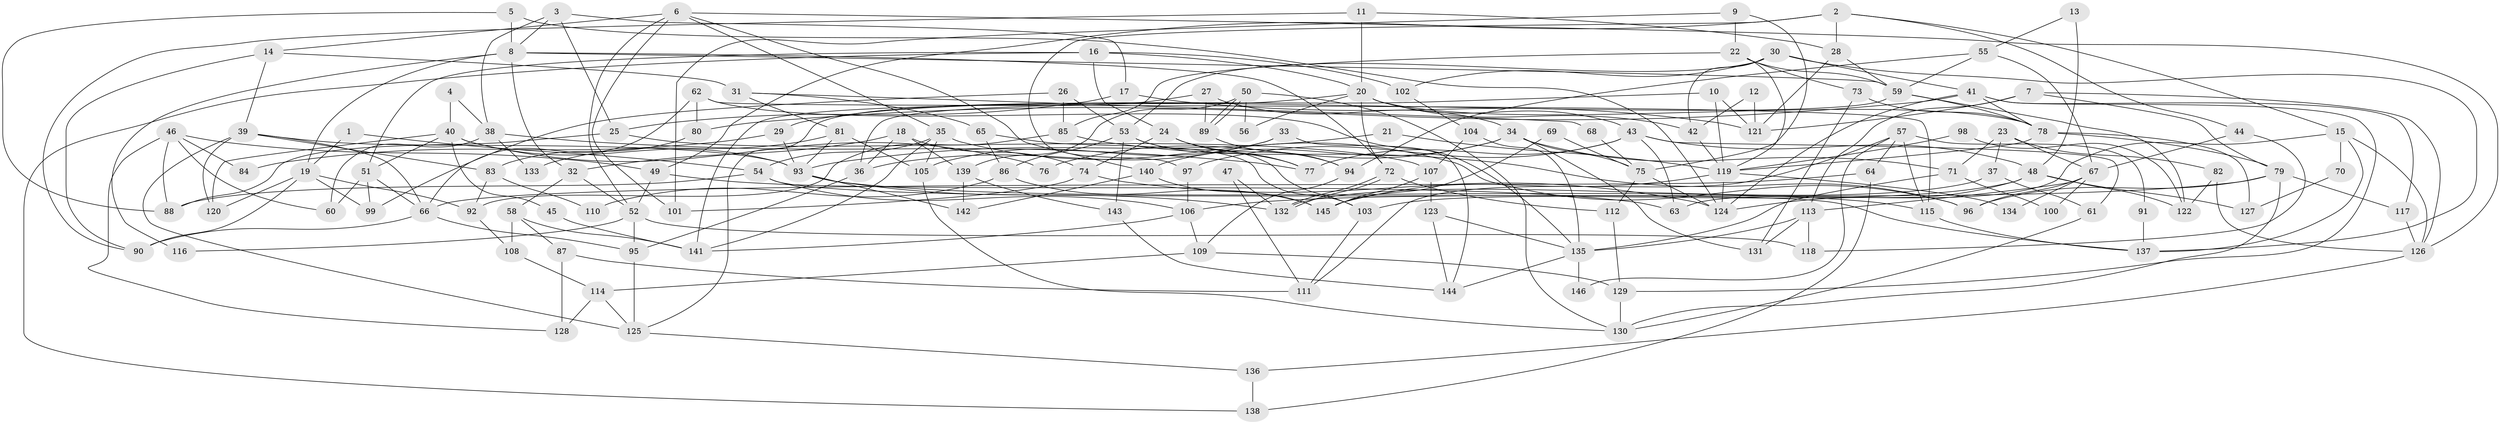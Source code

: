 // Generated by graph-tools (version 1.1) at 2025/51/03/09/25 04:51:22]
// undirected, 146 vertices, 292 edges
graph export_dot {
graph [start="1"]
  node [color=gray90,style=filled];
  1;
  2;
  3;
  4;
  5;
  6;
  7;
  8;
  9;
  10;
  11;
  12;
  13;
  14;
  15;
  16;
  17;
  18;
  19;
  20;
  21;
  22;
  23;
  24;
  25;
  26;
  27;
  28;
  29;
  30;
  31;
  32;
  33;
  34;
  35;
  36;
  37;
  38;
  39;
  40;
  41;
  42;
  43;
  44;
  45;
  46;
  47;
  48;
  49;
  50;
  51;
  52;
  53;
  54;
  55;
  56;
  57;
  58;
  59;
  60;
  61;
  62;
  63;
  64;
  65;
  66;
  67;
  68;
  69;
  70;
  71;
  72;
  73;
  74;
  75;
  76;
  77;
  78;
  79;
  80;
  81;
  82;
  83;
  84;
  85;
  86;
  87;
  88;
  89;
  90;
  91;
  92;
  93;
  94;
  95;
  96;
  97;
  98;
  99;
  100;
  101;
  102;
  103;
  104;
  105;
  106;
  107;
  108;
  109;
  110;
  111;
  112;
  113;
  114;
  115;
  116;
  117;
  118;
  119;
  120;
  121;
  122;
  123;
  124;
  125;
  126;
  127;
  128;
  129;
  130;
  131;
  132;
  133;
  134;
  135;
  136;
  137;
  138;
  139;
  140;
  141;
  142;
  143;
  144;
  145;
  146;
  1 -- 19;
  1 -- 54;
  2 -- 97;
  2 -- 49;
  2 -- 15;
  2 -- 28;
  2 -- 44;
  3 -- 8;
  3 -- 25;
  3 -- 17;
  3 -- 38;
  4 -- 40;
  4 -- 38;
  5 -- 8;
  5 -- 124;
  5 -- 88;
  6 -- 126;
  6 -- 14;
  6 -- 35;
  6 -- 52;
  6 -- 101;
  6 -- 140;
  7 -- 126;
  7 -- 79;
  7 -- 113;
  7 -- 121;
  8 -- 59;
  8 -- 19;
  8 -- 32;
  8 -- 72;
  8 -- 116;
  9 -- 22;
  9 -- 75;
  9 -- 101;
  10 -- 121;
  10 -- 119;
  10 -- 29;
  11 -- 90;
  11 -- 20;
  11 -- 28;
  12 -- 42;
  12 -- 121;
  13 -- 48;
  13 -- 55;
  14 -- 39;
  14 -- 90;
  14 -- 31;
  15 -- 63;
  15 -- 70;
  15 -- 126;
  15 -- 137;
  16 -- 51;
  16 -- 24;
  16 -- 20;
  16 -- 102;
  16 -- 138;
  17 -- 121;
  17 -- 25;
  18 -- 32;
  18 -- 74;
  18 -- 36;
  18 -- 139;
  19 -- 120;
  19 -- 92;
  19 -- 90;
  19 -- 99;
  20 -- 72;
  20 -- 42;
  20 -- 43;
  20 -- 56;
  20 -- 78;
  20 -- 141;
  21 -- 119;
  21 -- 93;
  22 -- 119;
  22 -- 59;
  22 -- 73;
  22 -- 85;
  23 -- 71;
  23 -- 82;
  23 -- 37;
  23 -- 67;
  24 -- 94;
  24 -- 77;
  24 -- 74;
  25 -- 88;
  25 -- 107;
  26 -- 85;
  26 -- 53;
  26 -- 99;
  27 -- 36;
  27 -- 34;
  27 -- 89;
  28 -- 59;
  28 -- 121;
  29 -- 93;
  29 -- 84;
  30 -- 41;
  30 -- 137;
  30 -- 42;
  30 -- 53;
  30 -- 102;
  31 -- 81;
  31 -- 65;
  31 -- 68;
  32 -- 52;
  32 -- 58;
  33 -- 144;
  33 -- 105;
  33 -- 36;
  34 -- 140;
  34 -- 131;
  34 -- 71;
  34 -- 75;
  34 -- 76;
  35 -- 54;
  35 -- 96;
  35 -- 105;
  35 -- 141;
  36 -- 95;
  37 -- 132;
  37 -- 61;
  38 -- 77;
  38 -- 60;
  38 -- 133;
  39 -- 66;
  39 -- 125;
  39 -- 83;
  39 -- 93;
  39 -- 120;
  40 -- 93;
  40 -- 51;
  40 -- 45;
  40 -- 76;
  40 -- 120;
  41 -- 129;
  41 -- 78;
  41 -- 80;
  41 -- 117;
  41 -- 124;
  42 -- 119;
  43 -- 61;
  43 -- 48;
  43 -- 63;
  43 -- 77;
  43 -- 97;
  44 -- 67;
  44 -- 118;
  45 -- 141;
  46 -- 60;
  46 -- 88;
  46 -- 49;
  46 -- 84;
  46 -- 128;
  47 -- 111;
  47 -- 132;
  48 -- 124;
  48 -- 103;
  48 -- 122;
  48 -- 127;
  49 -- 52;
  49 -- 63;
  50 -- 130;
  50 -- 89;
  50 -- 89;
  50 -- 56;
  50 -- 139;
  51 -- 66;
  51 -- 99;
  51 -- 60;
  52 -- 118;
  52 -- 95;
  52 -- 116;
  53 -- 103;
  53 -- 77;
  53 -- 86;
  53 -- 143;
  54 -- 137;
  54 -- 106;
  54 -- 88;
  55 -- 94;
  55 -- 59;
  55 -- 67;
  57 -- 115;
  57 -- 111;
  57 -- 64;
  57 -- 91;
  57 -- 146;
  58 -- 141;
  58 -- 87;
  58 -- 108;
  59 -- 78;
  59 -- 122;
  59 -- 125;
  61 -- 130;
  62 -- 135;
  62 -- 66;
  62 -- 80;
  62 -- 115;
  64 -- 138;
  64 -- 66;
  65 -- 86;
  65 -- 103;
  66 -- 95;
  66 -- 90;
  67 -- 96;
  67 -- 100;
  67 -- 113;
  67 -- 134;
  68 -- 75;
  69 -- 75;
  69 -- 145;
  70 -- 127;
  71 -- 135;
  71 -- 100;
  72 -- 132;
  72 -- 132;
  72 -- 112;
  73 -- 78;
  73 -- 131;
  74 -- 101;
  74 -- 124;
  75 -- 124;
  75 -- 112;
  78 -- 119;
  78 -- 79;
  78 -- 127;
  79 -- 96;
  79 -- 106;
  79 -- 117;
  79 -- 130;
  80 -- 83;
  81 -- 105;
  81 -- 93;
  81 -- 133;
  82 -- 126;
  82 -- 122;
  83 -- 92;
  83 -- 110;
  85 -- 96;
  85 -- 92;
  86 -- 145;
  86 -- 110;
  87 -- 128;
  87 -- 111;
  89 -- 94;
  91 -- 137;
  92 -- 108;
  93 -- 142;
  93 -- 115;
  93 -- 132;
  94 -- 109;
  95 -- 125;
  97 -- 106;
  98 -- 119;
  98 -- 122;
  102 -- 104;
  103 -- 111;
  104 -- 135;
  104 -- 107;
  105 -- 130;
  106 -- 141;
  106 -- 109;
  107 -- 123;
  107 -- 145;
  108 -- 114;
  109 -- 114;
  109 -- 129;
  112 -- 129;
  113 -- 118;
  113 -- 131;
  113 -- 135;
  114 -- 125;
  114 -- 128;
  115 -- 137;
  117 -- 126;
  119 -- 124;
  119 -- 134;
  119 -- 145;
  123 -- 144;
  123 -- 135;
  125 -- 136;
  126 -- 136;
  129 -- 130;
  135 -- 144;
  135 -- 146;
  136 -- 138;
  139 -- 142;
  139 -- 143;
  140 -- 145;
  140 -- 142;
  143 -- 144;
}
